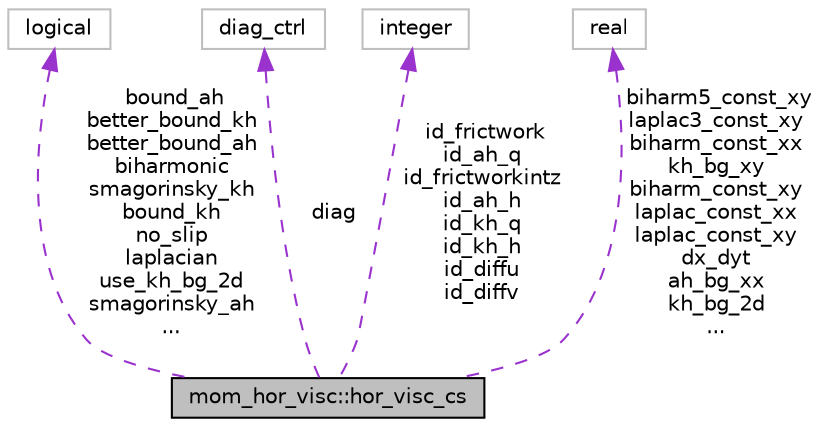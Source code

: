digraph "mom_hor_visc::hor_visc_cs"
{
 // INTERACTIVE_SVG=YES
  edge [fontname="Helvetica",fontsize="10",labelfontname="Helvetica",labelfontsize="10"];
  node [fontname="Helvetica",fontsize="10",shape=record];
  Node1 [label="mom_hor_visc::hor_visc_cs",height=0.2,width=0.4,color="black", fillcolor="grey75", style="filled", fontcolor="black"];
  Node2 -> Node1 [dir="back",color="darkorchid3",fontsize="10",style="dashed",label=" bound_ah\nbetter_bound_kh\nbetter_bound_ah\nbiharmonic\nsmagorinsky_kh\nbound_kh\nno_slip\nlaplacian\nuse_kh_bg_2d\nsmagorinsky_ah\n..." ,fontname="Helvetica"];
  Node2 [label="logical",height=0.2,width=0.4,color="grey75", fillcolor="white", style="filled"];
  Node3 -> Node1 [dir="back",color="darkorchid3",fontsize="10",style="dashed",label=" diag" ,fontname="Helvetica"];
  Node3 [label="diag_ctrl",height=0.2,width=0.4,color="grey75", fillcolor="white", style="filled"];
  Node4 -> Node1 [dir="back",color="darkorchid3",fontsize="10",style="dashed",label=" id_frictwork\nid_ah_q\nid_frictworkintz\nid_ah_h\nid_kh_q\nid_kh_h\nid_diffu\nid_diffv" ,fontname="Helvetica"];
  Node4 [label="integer",height=0.2,width=0.4,color="grey75", fillcolor="white", style="filled"];
  Node5 -> Node1 [dir="back",color="darkorchid3",fontsize="10",style="dashed",label=" biharm5_const_xy\nlaplac3_const_xy\nbiharm_const_xx\nkh_bg_xy\nbiharm_const_xy\nlaplac_const_xx\nlaplac_const_xy\ndx_dyt\nah_bg_xx\nkh_bg_2d\n..." ,fontname="Helvetica"];
  Node5 [label="real",height=0.2,width=0.4,color="grey75", fillcolor="white", style="filled"];
}
